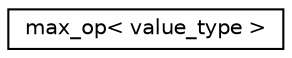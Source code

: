 digraph "Graphical Class Hierarchy"
{
  edge [fontname="Helvetica",fontsize="10",labelfontname="Helvetica",labelfontsize="10"];
  node [fontname="Helvetica",fontsize="10",shape=record];
  rankdir="LR";
  Node1 [label="max_op\< value_type \>",height=0.2,width=0.4,color="black", fillcolor="white", style="filled",URL="$structmax__op.html"];
}
